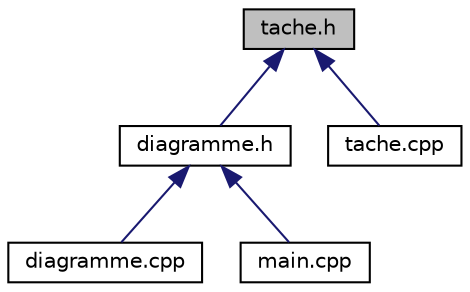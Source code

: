digraph "tache.h"
{
  edge [fontname="Helvetica",fontsize="10",labelfontname="Helvetica",labelfontsize="10"];
  node [fontname="Helvetica",fontsize="10",shape=record];
  Node1 [label="tache.h",height=0.2,width=0.4,color="black", fillcolor="grey75", style="filled" fontcolor="black"];
  Node1 -> Node2 [dir="back",color="midnightblue",fontsize="10",style="solid",fontname="Helvetica"];
  Node2 [label="diagramme.h",height=0.2,width=0.4,color="black", fillcolor="white", style="filled",URL="$diagramme_8h.html",tooltip="Declaration de la class Diagramme avec le prototype des fonctions."];
  Node2 -> Node3 [dir="back",color="midnightblue",fontsize="10",style="solid",fontname="Helvetica"];
  Node3 [label="diagramme.cpp",height=0.2,width=0.4,color="black", fillcolor="white", style="filled",URL="$diagramme_8cpp.html",tooltip="Ensemble des fonctions qui réalise les opérations sur le graph."];
  Node2 -> Node4 [dir="back",color="midnightblue",fontsize="10",style="solid",fontname="Helvetica"];
  Node4 [label="main.cpp",height=0.2,width=0.4,color="black", fillcolor="white", style="filled",URL="$main_8cpp.html",tooltip="Fichier qui lance le tp de recherche operationel (chargement du graph et recherche des taches aux plu..."];
  Node1 -> Node5 [dir="back",color="midnightblue",fontsize="10",style="solid",fontname="Helvetica"];
  Node5 [label="tache.cpp",height=0.2,width=0.4,color="black", fillcolor="white", style="filled",URL="$tache_8cpp.html",tooltip="Fichier contenent l&#39;enssemble des methodes liées à la class Tache."];
}
